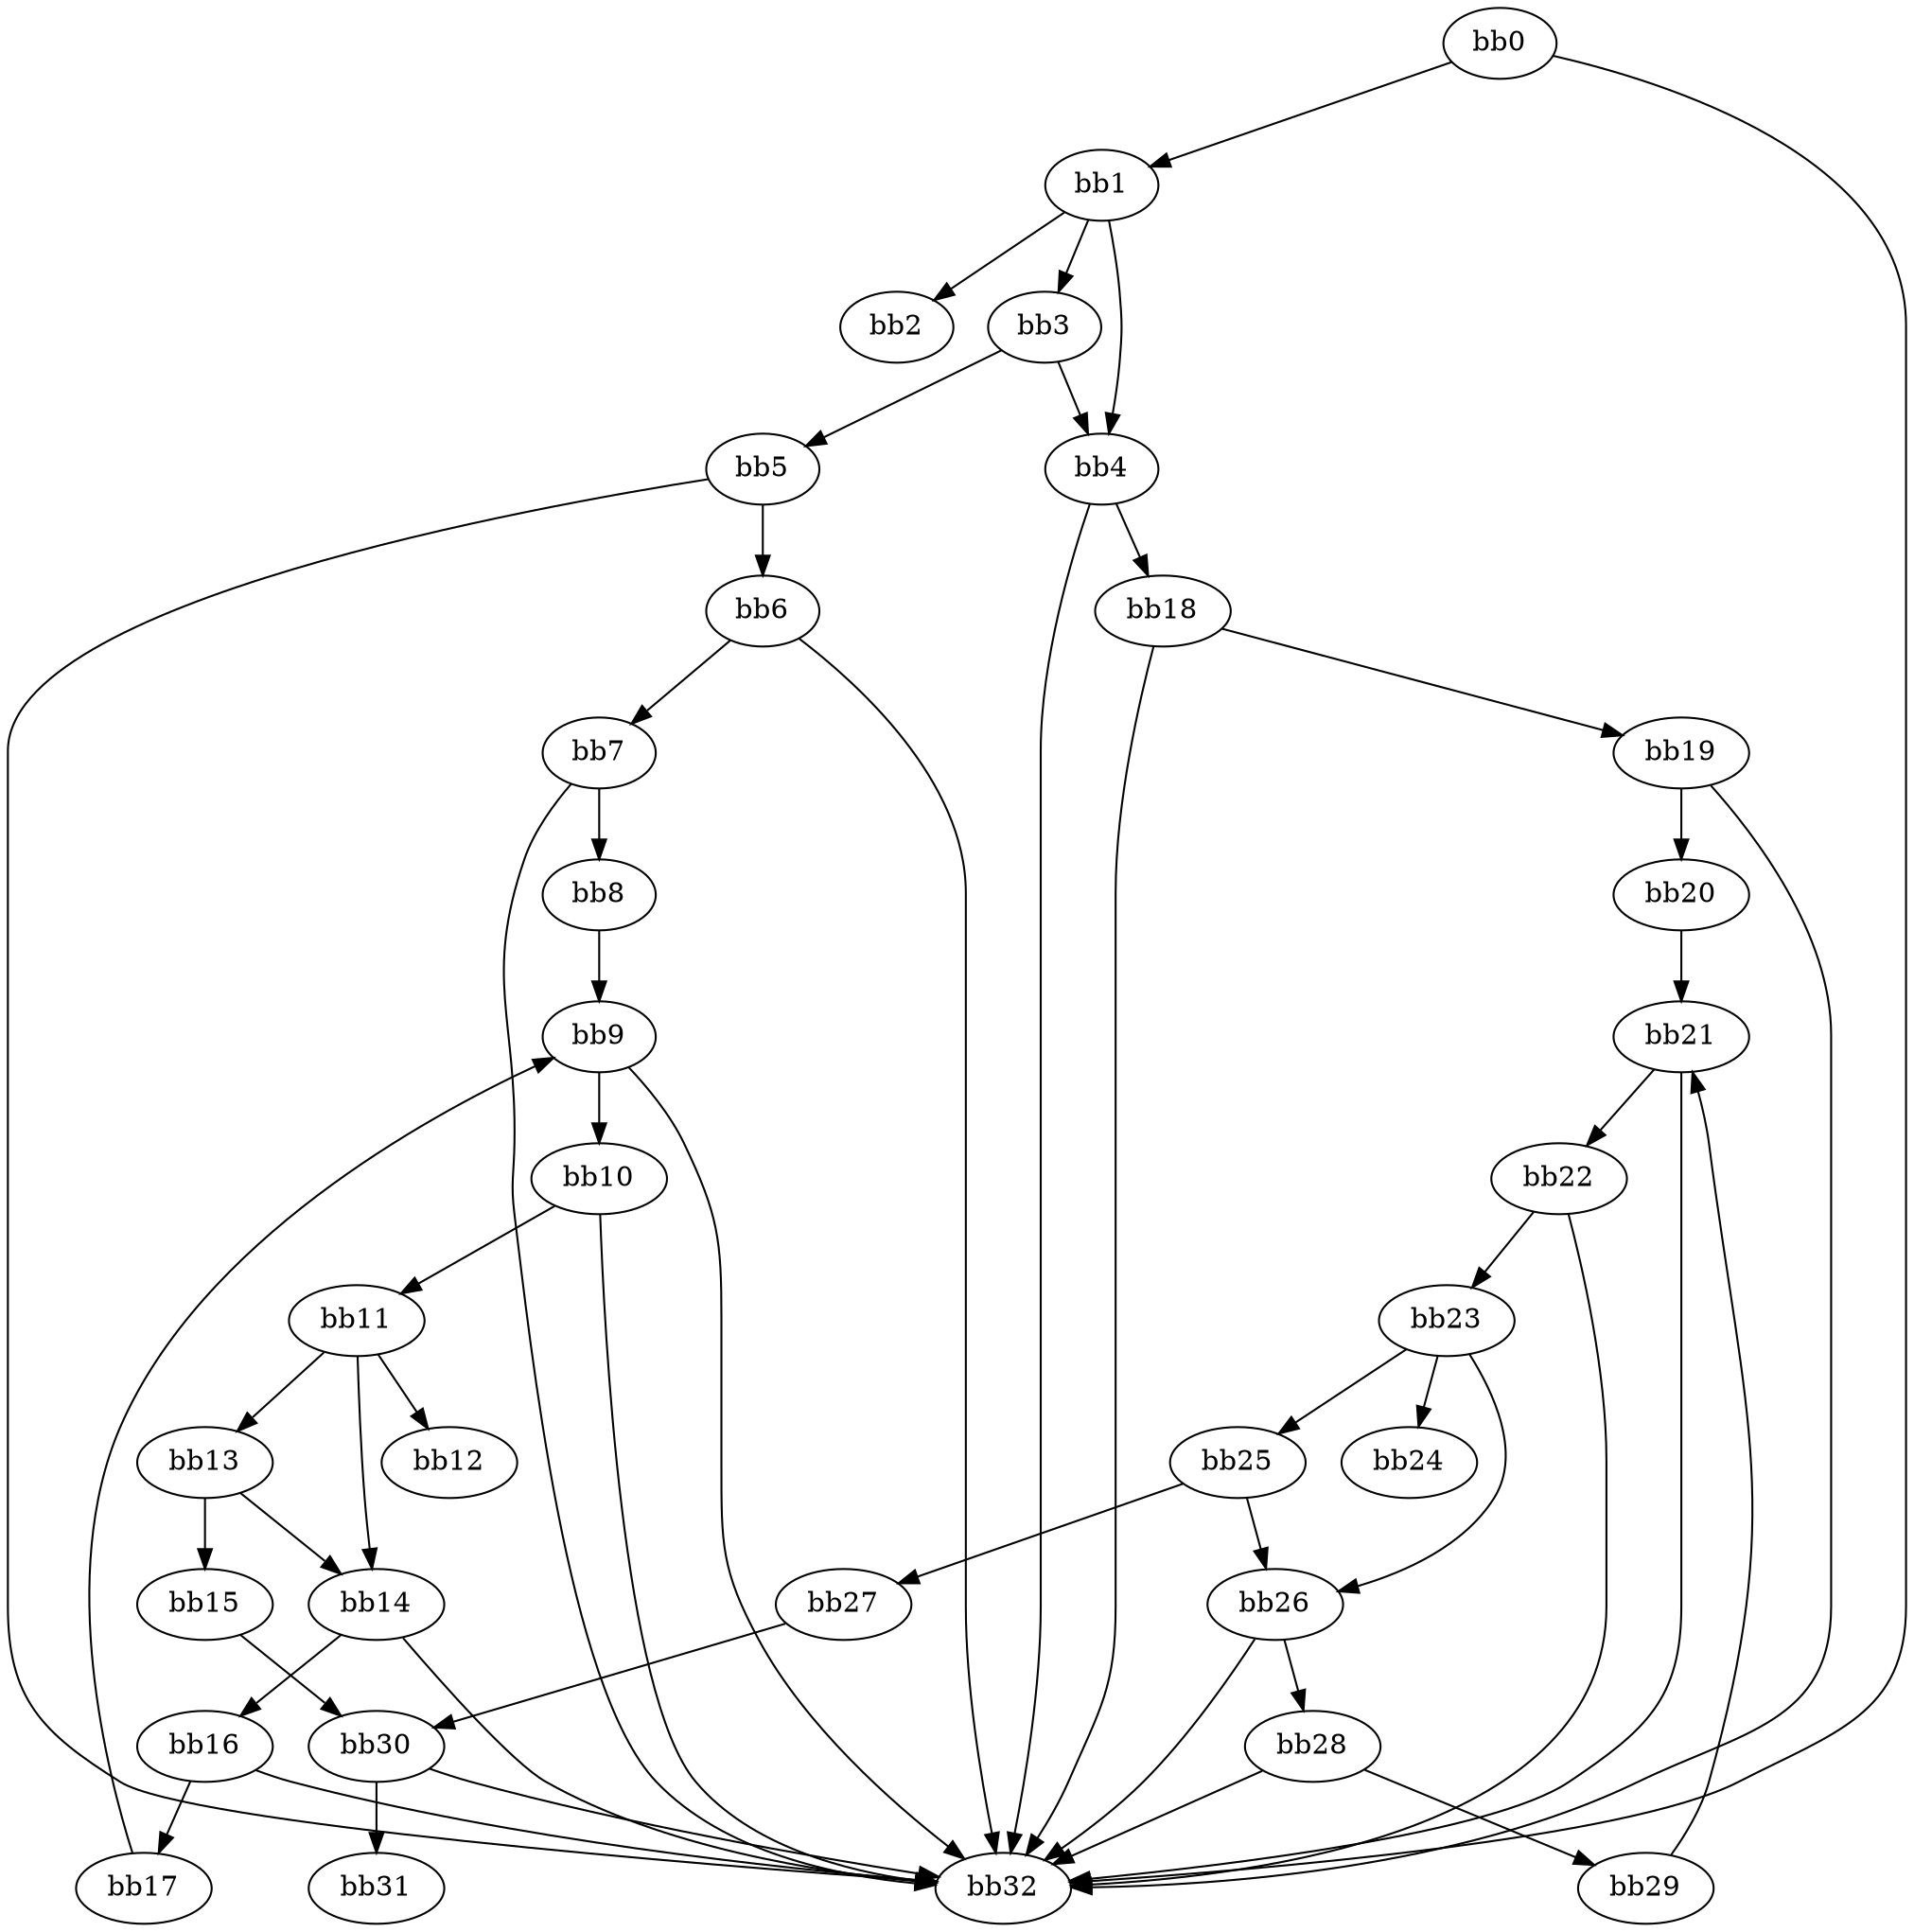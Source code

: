 digraph {
    0 [ label = "bb0\l" ]
    1 [ label = "bb1\l" ]
    2 [ label = "bb2\l" ]
    3 [ label = "bb3\l" ]
    4 [ label = "bb4\l" ]
    5 [ label = "bb5\l" ]
    6 [ label = "bb6\l" ]
    7 [ label = "bb7\l" ]
    8 [ label = "bb8\l" ]
    9 [ label = "bb9\l" ]
    10 [ label = "bb10\l" ]
    11 [ label = "bb11\l" ]
    12 [ label = "bb12\l" ]
    13 [ label = "bb13\l" ]
    14 [ label = "bb14\l" ]
    15 [ label = "bb15\l" ]
    16 [ label = "bb16\l" ]
    17 [ label = "bb17\l" ]
    18 [ label = "bb18\l" ]
    19 [ label = "bb19\l" ]
    20 [ label = "bb20\l" ]
    21 [ label = "bb21\l" ]
    22 [ label = "bb22\l" ]
    23 [ label = "bb23\l" ]
    24 [ label = "bb24\l" ]
    25 [ label = "bb25\l" ]
    26 [ label = "bb26\l" ]
    27 [ label = "bb27\l" ]
    28 [ label = "bb28\l" ]
    29 [ label = "bb29\l" ]
    30 [ label = "bb30\l" ]
    31 [ label = "bb31\l" ]
    32 [ label = "bb32\l" ]
    0 -> 1 [ ]
    0 -> 32 [ ]
    1 -> 2 [ ]
    1 -> 3 [ ]
    1 -> 4 [ ]
    3 -> 4 [ ]
    3 -> 5 [ ]
    4 -> 18 [ ]
    4 -> 32 [ ]
    5 -> 6 [ ]
    5 -> 32 [ ]
    6 -> 7 [ ]
    6 -> 32 [ ]
    7 -> 8 [ ]
    7 -> 32 [ ]
    8 -> 9 [ ]
    9 -> 10 [ ]
    9 -> 32 [ ]
    10 -> 11 [ ]
    10 -> 32 [ ]
    11 -> 12 [ ]
    11 -> 13 [ ]
    11 -> 14 [ ]
    13 -> 14 [ ]
    13 -> 15 [ ]
    14 -> 16 [ ]
    14 -> 32 [ ]
    15 -> 30 [ ]
    16 -> 17 [ ]
    16 -> 32 [ ]
    17 -> 9 [ ]
    18 -> 19 [ ]
    18 -> 32 [ ]
    19 -> 20 [ ]
    19 -> 32 [ ]
    20 -> 21 [ ]
    21 -> 22 [ ]
    21 -> 32 [ ]
    22 -> 23 [ ]
    22 -> 32 [ ]
    23 -> 24 [ ]
    23 -> 25 [ ]
    23 -> 26 [ ]
    25 -> 26 [ ]
    25 -> 27 [ ]
    26 -> 28 [ ]
    26 -> 32 [ ]
    27 -> 30 [ ]
    28 -> 29 [ ]
    28 -> 32 [ ]
    29 -> 21 [ ]
    30 -> 31 [ ]
    30 -> 32 [ ]
}

